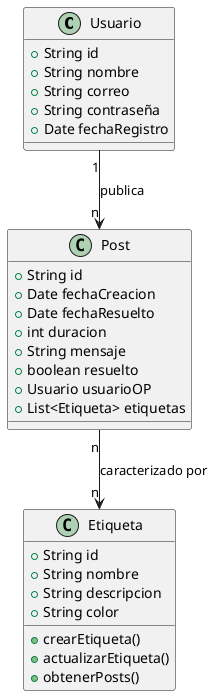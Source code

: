 @startuml
class Usuario {
    +String id
    +String nombre
    +String correo
    +String contraseña
    +Date fechaRegistro
}
class Post {
    +String id
    +Date fechaCreacion
    +Date fechaResuelto
    +int duracion
    +String mensaje
    +boolean resuelto
    +Usuario usuarioOP
    +List<Etiqueta> etiquetas
}
class Etiqueta {
        +String id
        +String nombre
        +String descripcion
        +String color
        +crearEtiqueta()
        +actualizarEtiqueta()
        +obtenerPosts()
}
Usuario "1" --> "n" Post : "publica"
Post "n" --> "n" Etiqueta : "caracterizado por"
@enduml
